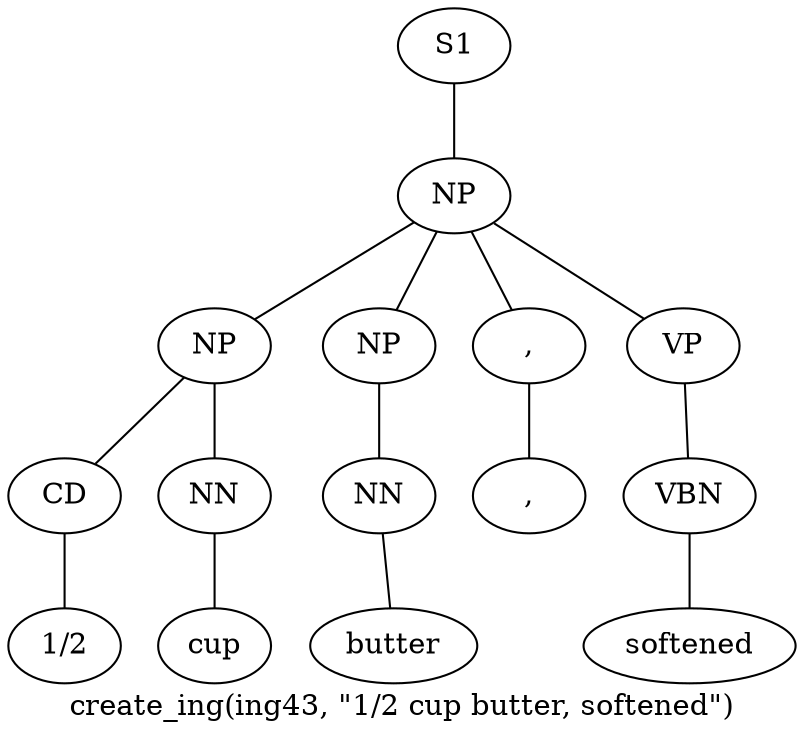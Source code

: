 graph SyntaxGraph {
	label = "create_ing(ing43, \"1/2 cup butter, softened\")";
	Node0 [label="S1"];
	Node1 [label="NP"];
	Node2 [label="NP"];
	Node3 [label="CD"];
	Node4 [label="1/2"];
	Node5 [label="NN"];
	Node6 [label="cup"];
	Node7 [label="NP"];
	Node8 [label="NN"];
	Node9 [label="butter"];
	Node10 [label=","];
	Node11 [label=","];
	Node12 [label="VP"];
	Node13 [label="VBN"];
	Node14 [label="softened"];

	Node0 -- Node1;
	Node1 -- Node2;
	Node1 -- Node7;
	Node1 -- Node10;
	Node1 -- Node12;
	Node2 -- Node3;
	Node2 -- Node5;
	Node3 -- Node4;
	Node5 -- Node6;
	Node7 -- Node8;
	Node8 -- Node9;
	Node10 -- Node11;
	Node12 -- Node13;
	Node13 -- Node14;
}